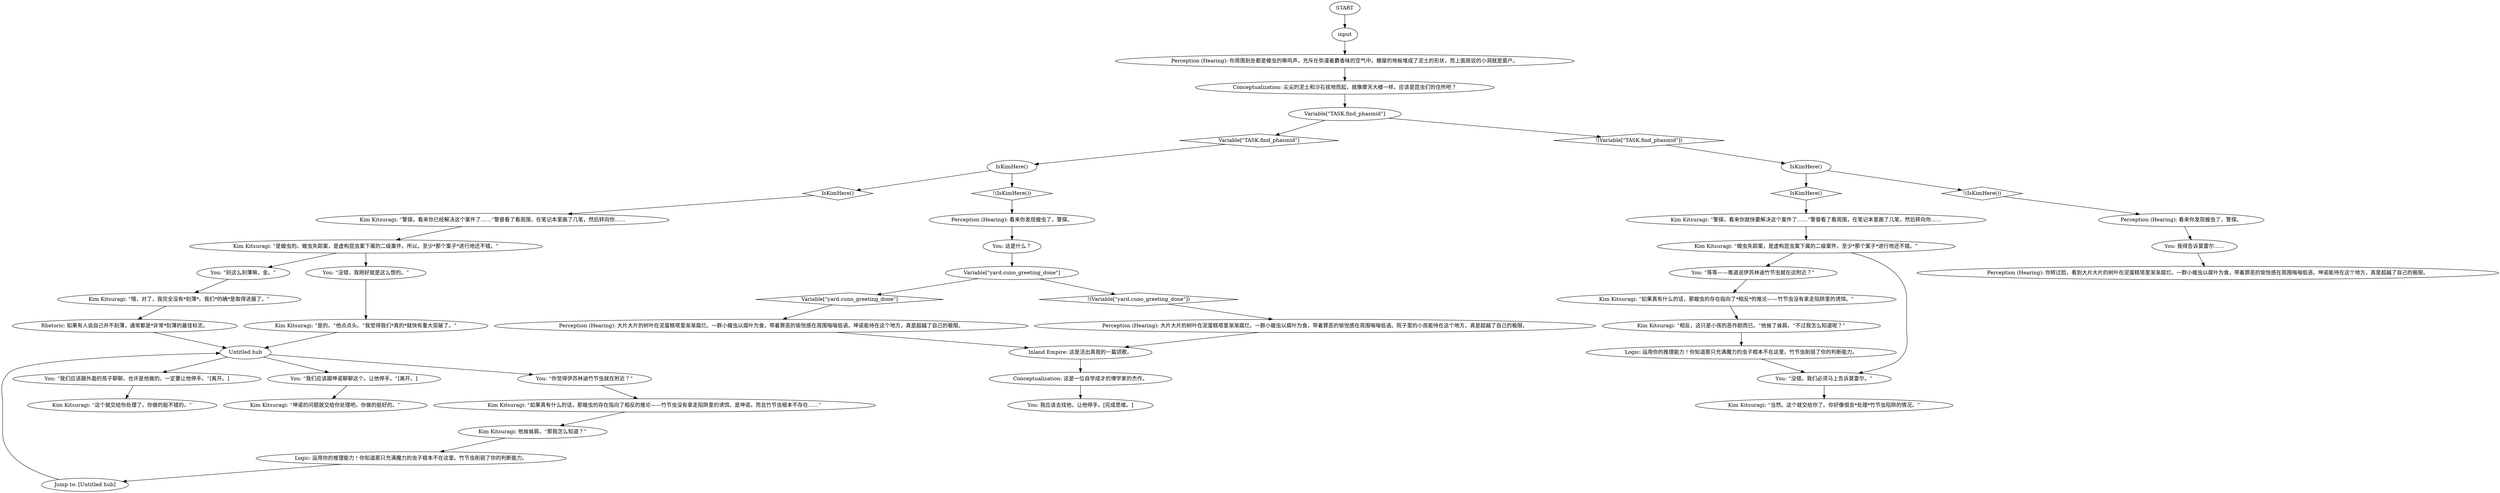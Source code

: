 # SHACK ORB / locust city logic
# Cuno must have taken the locusts from the trap. Get task to confront him.
# ==================================================
digraph G {
	  0 [label="START"];
	  1 [label="input"];
	  2 [label="Perception (Hearing): 看来你发现蝗虫了，警探。"];
	  3 [label="Variable[\"yard.cuno_greeting_done\"]"];
	  4 [label="Variable[\"yard.cuno_greeting_done\"]", shape=diamond];
	  5 [label="!(Variable[\"yard.cuno_greeting_done\"])", shape=diamond];
	  6 [label="Kim Kitsuragi: “这个就交给你处理了。你做的挺不错的。”"];
	  7 [label="You: “别这么刻薄嘛，金。”"];
	  8 [label="You: “我们应该跟外面的孩子聊聊。也许是他做的。一定要让他停手。”[离开。]"];
	  9 [label="Kim Kitsuragi: “警探，看来你已经解决这个案件了……”警督看了看周围，在笔记本里画了几笔，然后转向你……"];
	  10 [label="You: 我应该去找他，让他停手。[完成思维。]"];
	  11 [label="You: 我得告诉莫雷尔……"];
	  12 [label="Kim Kitsuragi: “相反，这只是小孩的恶作剧而已。”他耸了耸肩。“不过我怎么知道呢？”"];
	  13 [label="Rhetoric: 如果有人说自己并不刻薄，通常都是*非常*刻薄的最佳标志。"];
	  14 [label="Kim Kitsuragi: 他耸耸肩。“那我怎么知道？”"];
	  15 [label="Kim Kitsuragi: “警探，看来你就快要解决这个案件了……”警督看了看周围，在笔记本里画了几笔，然后转向你……"];
	  16 [label="You: 这是什么？"];
	  17 [label="Kim Kitsuragi: “蝗虫失踪案，是虚构昆虫案下属的二级案件。至少*那个案子*进行地还不错。”"];
	  18 [label="Jump to: [Untitled hub]"];
	  19 [label="Kim Kitsuragi: “当然。这个就交给你了。你好像很会*处理*竹节虫陷阱的情况。”"];
	  20 [label="You: “等等——难道说伊苏林迪竹节虫就在这附近？”"];
	  21 [label="Perception (Hearing): 大片大片的树叶在泥蛋糕塔里渐渐腐烂。一群小蝗虫以腐叶为食，带着罪恶的愉悦感在周围嗡嗡低语。院子里的小孩能待在这个地方，真是超越了自己的极限。"];
	  22 [label="Conceptualization: 尖尖的泥土和沙石拔地而起，就像摩天大楼一样。应该是昆虫们的住所吧？"];
	  23 [label="Kim Kitsuragi: “哦，对了，我完全没有*刻薄*。我们*的确*是取得进展了。”"];
	  24 [label="Logic: 运用你的推理能力！你知道那只充满魔力的虫子根本不在这里。竹节虫削弱了你的判断能力。"];
	  25 [label="Inland Empire: 这是活出真我的一篇颂歌。"];
	  26 [label="Kim Kitsuragi: “是蝗虫的。蝗虫失踪案，是虚构昆虫案下属的二级案件。所以，至少*那个案子*进行地还不错。”"];
	  27 [label="Perception (Hearing): 大片大片的树叶在泥蛋糕塔里渐渐腐烂。一群小蝗虫以腐叶为食，带着罪恶的愉悦感在周围嗡嗡低语。坤诺能待在这个地方，真是超越了自己的极限。"];
	  28 [label="Perception (Hearing): 看来你发现蝗虫了，警探。"];
	  29 [label="Logic: 运用你的推理能力！你知道那只充满魔力的虫子根本不在这里。竹节虫削弱了你的判断能力。"];
	  30 [label="IsKimHere()"];
	  31 [label="IsKimHere()", shape=diamond];
	  32 [label="!(IsKimHere())", shape=diamond];
	  33 [label="You: “我们应该跟坤诺聊聊这个。让他停手。”[离开。]"];
	  34 [label="IsKimHere()"];
	  35 [label="IsKimHere()", shape=diamond];
	  36 [label="!(IsKimHere())", shape=diamond];
	  37 [label="Kim Kitsuragi: “如果真有什么的话，那蝗虫的存在指向了相反的推论——竹节虫没有拿走陷阱里的诱饵。是坤诺。而且竹节虫根本不存在……”"];
	  38 [label="Perception (Hearing): 你转过脸，看到大片大片的树叶在泥蛋糕塔里渐渐腐烂。一群小蝗虫以腐叶为食，带着罪恶的愉悦感在周围嗡嗡低语。坤诺能待在这个地方，真是超越了自己的极限。"];
	  39 [label="You: “没错，我刚好就是这么想的。”"];
	  41 [label="You: “没错。我们必须马上告诉莫雷尔。”"];
	  42 [label="Kim Kitsuragi: “如果真有什么的话，那蝗虫的存在指向了*相反*的推论——竹节虫没有拿走陷阱里的诱饵。”"];
	  43 [label="You: “你觉得伊苏林迪竹节虫就在附近？”"];
	  44 [label="Conceptualization: 这是一位自学成才的博学家的杰作。"];
	  45 [label="Variable[\"TASK.find_phasmid\"]"];
	  46 [label="Variable[\"TASK.find_phasmid\"]", shape=diamond];
	  47 [label="!(Variable[\"TASK.find_phasmid\"])", shape=diamond];
	  48 [label="Kim Kitsuragi: “坤诺的问题就交给你处理吧。你做的挺好的。”"];
	  49 [label="Perception (Hearing): 你周围到处都是蝗虫的嘶鸣声，充斥在弥漫着麝香味的空气中。棚屋的地板堆成了泥土的形状，而上面斑驳的小洞就是窗户。"];
	  50 [label="Untitled hub"];
	  51 [label="Kim Kitsuragi: “是的。”他点点头。“我觉得我们*真的*就快有重大突破了。”"];
	  0 -> 1
	  1 -> 49
	  2 -> 11
	  3 -> 4
	  3 -> 5
	  4 -> 27
	  5 -> 21
	  7 -> 23
	  8 -> 6
	  9 -> 26
	  11 -> 38
	  12 -> 29
	  13 -> 50
	  14 -> 24
	  15 -> 17
	  16 -> 3
	  17 -> 41
	  17 -> 20
	  18 -> 50
	  20 -> 42
	  21 -> 25
	  22 -> 45
	  23 -> 13
	  24 -> 18
	  25 -> 44
	  26 -> 7
	  26 -> 39
	  27 -> 25
	  28 -> 16
	  29 -> 41
	  30 -> 32
	  30 -> 31
	  31 -> 9
	  32 -> 28
	  33 -> 48
	  34 -> 35
	  34 -> 36
	  35 -> 15
	  36 -> 2
	  37 -> 14
	  39 -> 51
	  41 -> 19
	  42 -> 12
	  43 -> 37
	  44 -> 10
	  45 -> 46
	  45 -> 47
	  46 -> 30
	  47 -> 34
	  49 -> 22
	  50 -> 8
	  50 -> 33
	  50 -> 43
	  51 -> 50
}


